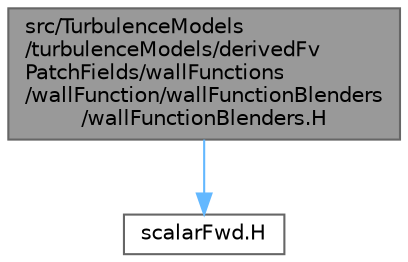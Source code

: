 digraph "src/TurbulenceModels/turbulenceModels/derivedFvPatchFields/wallFunctions/wallFunction/wallFunctionBlenders/wallFunctionBlenders.H"
{
 // LATEX_PDF_SIZE
  bgcolor="transparent";
  edge [fontname=Helvetica,fontsize=10,labelfontname=Helvetica,labelfontsize=10];
  node [fontname=Helvetica,fontsize=10,shape=box,height=0.2,width=0.4];
  Node1 [id="Node000001",label="src/TurbulenceModels\l/turbulenceModels/derivedFv\lPatchFields/wallFunctions\l/wallFunction/wallFunctionBlenders\l/wallFunctionBlenders.H",height=0.2,width=0.4,color="gray40", fillcolor="grey60", style="filled", fontcolor="black",tooltip=" "];
  Node1 -> Node2 [id="edge1_Node000001_Node000002",color="steelblue1",style="solid",tooltip=" "];
  Node2 [id="Node000002",label="scalarFwd.H",height=0.2,width=0.4,color="grey40", fillcolor="white", style="filled",URL="$scalarFwd_8H.html",tooltip="Typedefs for float/double/scalar without requiring scalar.H."];
}
